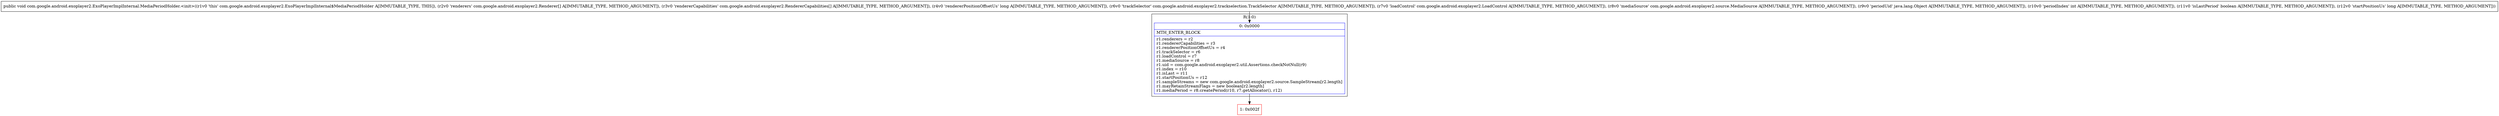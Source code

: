 digraph "CFG forcom.google.android.exoplayer2.ExoPlayerImplInternal.MediaPeriodHolder.\<init\>([Lcom\/google\/android\/exoplayer2\/Renderer;[Lcom\/google\/android\/exoplayer2\/RendererCapabilities;JLcom\/google\/android\/exoplayer2\/trackselection\/TrackSelector;Lcom\/google\/android\/exoplayer2\/LoadControl;Lcom\/google\/android\/exoplayer2\/source\/MediaSource;Ljava\/lang\/Object;IZJ)V" {
subgraph cluster_Region_660518626 {
label = "R(1:0)";
node [shape=record,color=blue];
Node_0 [shape=record,label="{0\:\ 0x0000|MTH_ENTER_BLOCK\l|r1.renderers = r2\lr1.rendererCapabilities = r3\lr1.rendererPositionOffsetUs = r4\lr1.trackSelector = r6\lr1.loadControl = r7\lr1.mediaSource = r8\lr1.uid = com.google.android.exoplayer2.util.Assertions.checkNotNull(r9)\lr1.index = r10\lr1.isLast = r11\lr1.startPositionUs = r12\lr1.sampleStreams = new com.google.android.exoplayer2.source.SampleStream[r2.length]\lr1.mayRetainStreamFlags = new boolean[r2.length]\lr1.mediaPeriod = r8.createPeriod(r10, r7.getAllocator(), r12)\l}"];
}
Node_1 [shape=record,color=red,label="{1\:\ 0x002f}"];
MethodNode[shape=record,label="{public void com.google.android.exoplayer2.ExoPlayerImplInternal.MediaPeriodHolder.\<init\>((r1v0 'this' com.google.android.exoplayer2.ExoPlayerImplInternal$MediaPeriodHolder A[IMMUTABLE_TYPE, THIS]), (r2v0 'renderers' com.google.android.exoplayer2.Renderer[] A[IMMUTABLE_TYPE, METHOD_ARGUMENT]), (r3v0 'rendererCapabilities' com.google.android.exoplayer2.RendererCapabilities[] A[IMMUTABLE_TYPE, METHOD_ARGUMENT]), (r4v0 'rendererPositionOffsetUs' long A[IMMUTABLE_TYPE, METHOD_ARGUMENT]), (r6v0 'trackSelector' com.google.android.exoplayer2.trackselection.TrackSelector A[IMMUTABLE_TYPE, METHOD_ARGUMENT]), (r7v0 'loadControl' com.google.android.exoplayer2.LoadControl A[IMMUTABLE_TYPE, METHOD_ARGUMENT]), (r8v0 'mediaSource' com.google.android.exoplayer2.source.MediaSource A[IMMUTABLE_TYPE, METHOD_ARGUMENT]), (r9v0 'periodUid' java.lang.Object A[IMMUTABLE_TYPE, METHOD_ARGUMENT]), (r10v0 'periodIndex' int A[IMMUTABLE_TYPE, METHOD_ARGUMENT]), (r11v0 'isLastPeriod' boolean A[IMMUTABLE_TYPE, METHOD_ARGUMENT]), (r12v0 'startPositionUs' long A[IMMUTABLE_TYPE, METHOD_ARGUMENT])) }"];
MethodNode -> Node_0;
Node_0 -> Node_1;
}

